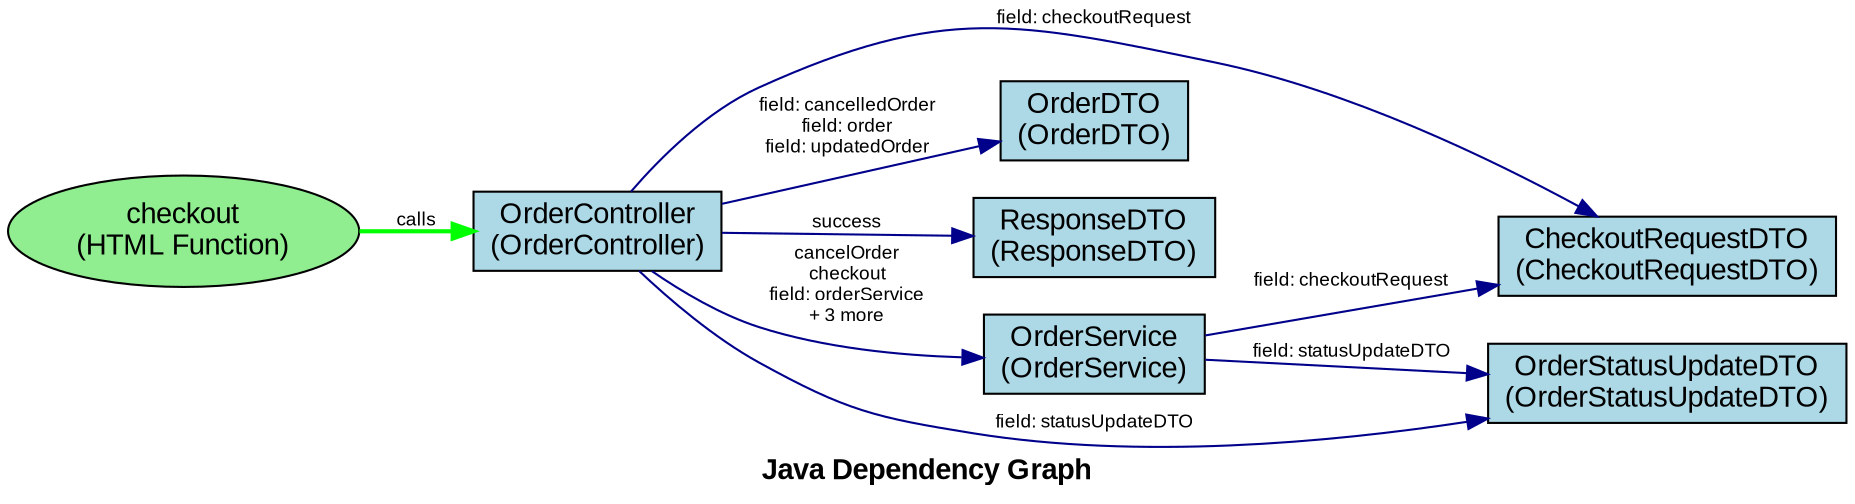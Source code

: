 digraph JavaDependencies {
    rankdir=LR;
    node [shape=box, style=filled, fillcolor=lightblue, fontname="Arial"];
    edge [fontname="Arial", fontsize=9, color=darkblue];
    graph [fontname="Arial Bold", fontsize=14, label="Java Dependency Graph"];

    "CheckoutRequestDTO" [label="CheckoutRequestDTO\n(CheckoutRequestDTO)", URL="javascript:showNodeInfo('CheckoutRequestDTO')", fillcolor="lightblue"];
    "OrderDTO" [label="OrderDTO\n(OrderDTO)", URL="javascript:showNodeInfo('OrderDTO')", fillcolor="lightblue"];
    "ResponseDTO" [label="ResponseDTO\n(ResponseDTO)", URL="javascript:showNodeInfo('ResponseDTO')", fillcolor="lightblue"];
    "OrderController" [label="OrderController\n(OrderController)", URL="javascript:showNodeInfo('OrderController')", fillcolor="lightblue"];
    "OrderStatusUpdateDTO" [label="OrderStatusUpdateDTO\n(OrderStatusUpdateDTO)", URL="javascript:showNodeInfo('OrderStatusUpdateDTO')", fillcolor="lightblue"];
    "OrderService" [label="OrderService\n(OrderService)", URL="javascript:showNodeInfo('OrderService')", fillcolor="lightblue"];

    // Dependencies with method calls
    "OrderController" -> "ResponseDTO" [label="success", URL="javascript:showEdgeInfo('OrderController', 'ResponseDTO')"];
    "OrderController" -> "OrderService" [label="cancelOrder\ncheckout\nfield: orderService\n+ 3 more", URL="javascript:showEdgeInfo('OrderController', 'OrderService')"];
    "OrderController" -> "OrderDTO" [label="field: cancelledOrder\nfield: order\nfield: updatedOrder", URL="javascript:showEdgeInfo('OrderController', 'OrderDTO')"];
    "OrderController" -> "CheckoutRequestDTO" [label="field: checkoutRequest", URL="javascript:showEdgeInfo('OrderController', 'CheckoutRequestDTO')"];
    "OrderController" -> "OrderStatusUpdateDTO" [label="field: statusUpdateDTO", URL="javascript:showEdgeInfo('OrderController', 'OrderStatusUpdateDTO')"];
    "OrderService" -> "CheckoutRequestDTO" [label="field: checkoutRequest", URL="javascript:showEdgeInfo('OrderService', 'CheckoutRequestDTO')"];
    "OrderService" -> "OrderStatusUpdateDTO" [label="field: statusUpdateDTO", URL="javascript:showEdgeInfo('OrderService', 'OrderStatusUpdateDTO')"];

    // HTML Function Nodes
    "HTML_checkout" [label="checkout\n(HTML Function)", URL="javascript:showNodeInfo('HTML_checkout')", fillcolor="lightgreen", shape="ellipse"];
    "HTML_checkout" -> "OrderController" [label="calls", URL="javascript:showEdgeInfo('HTML_checkout', 'OrderController')", color="green", style="bold"];
}